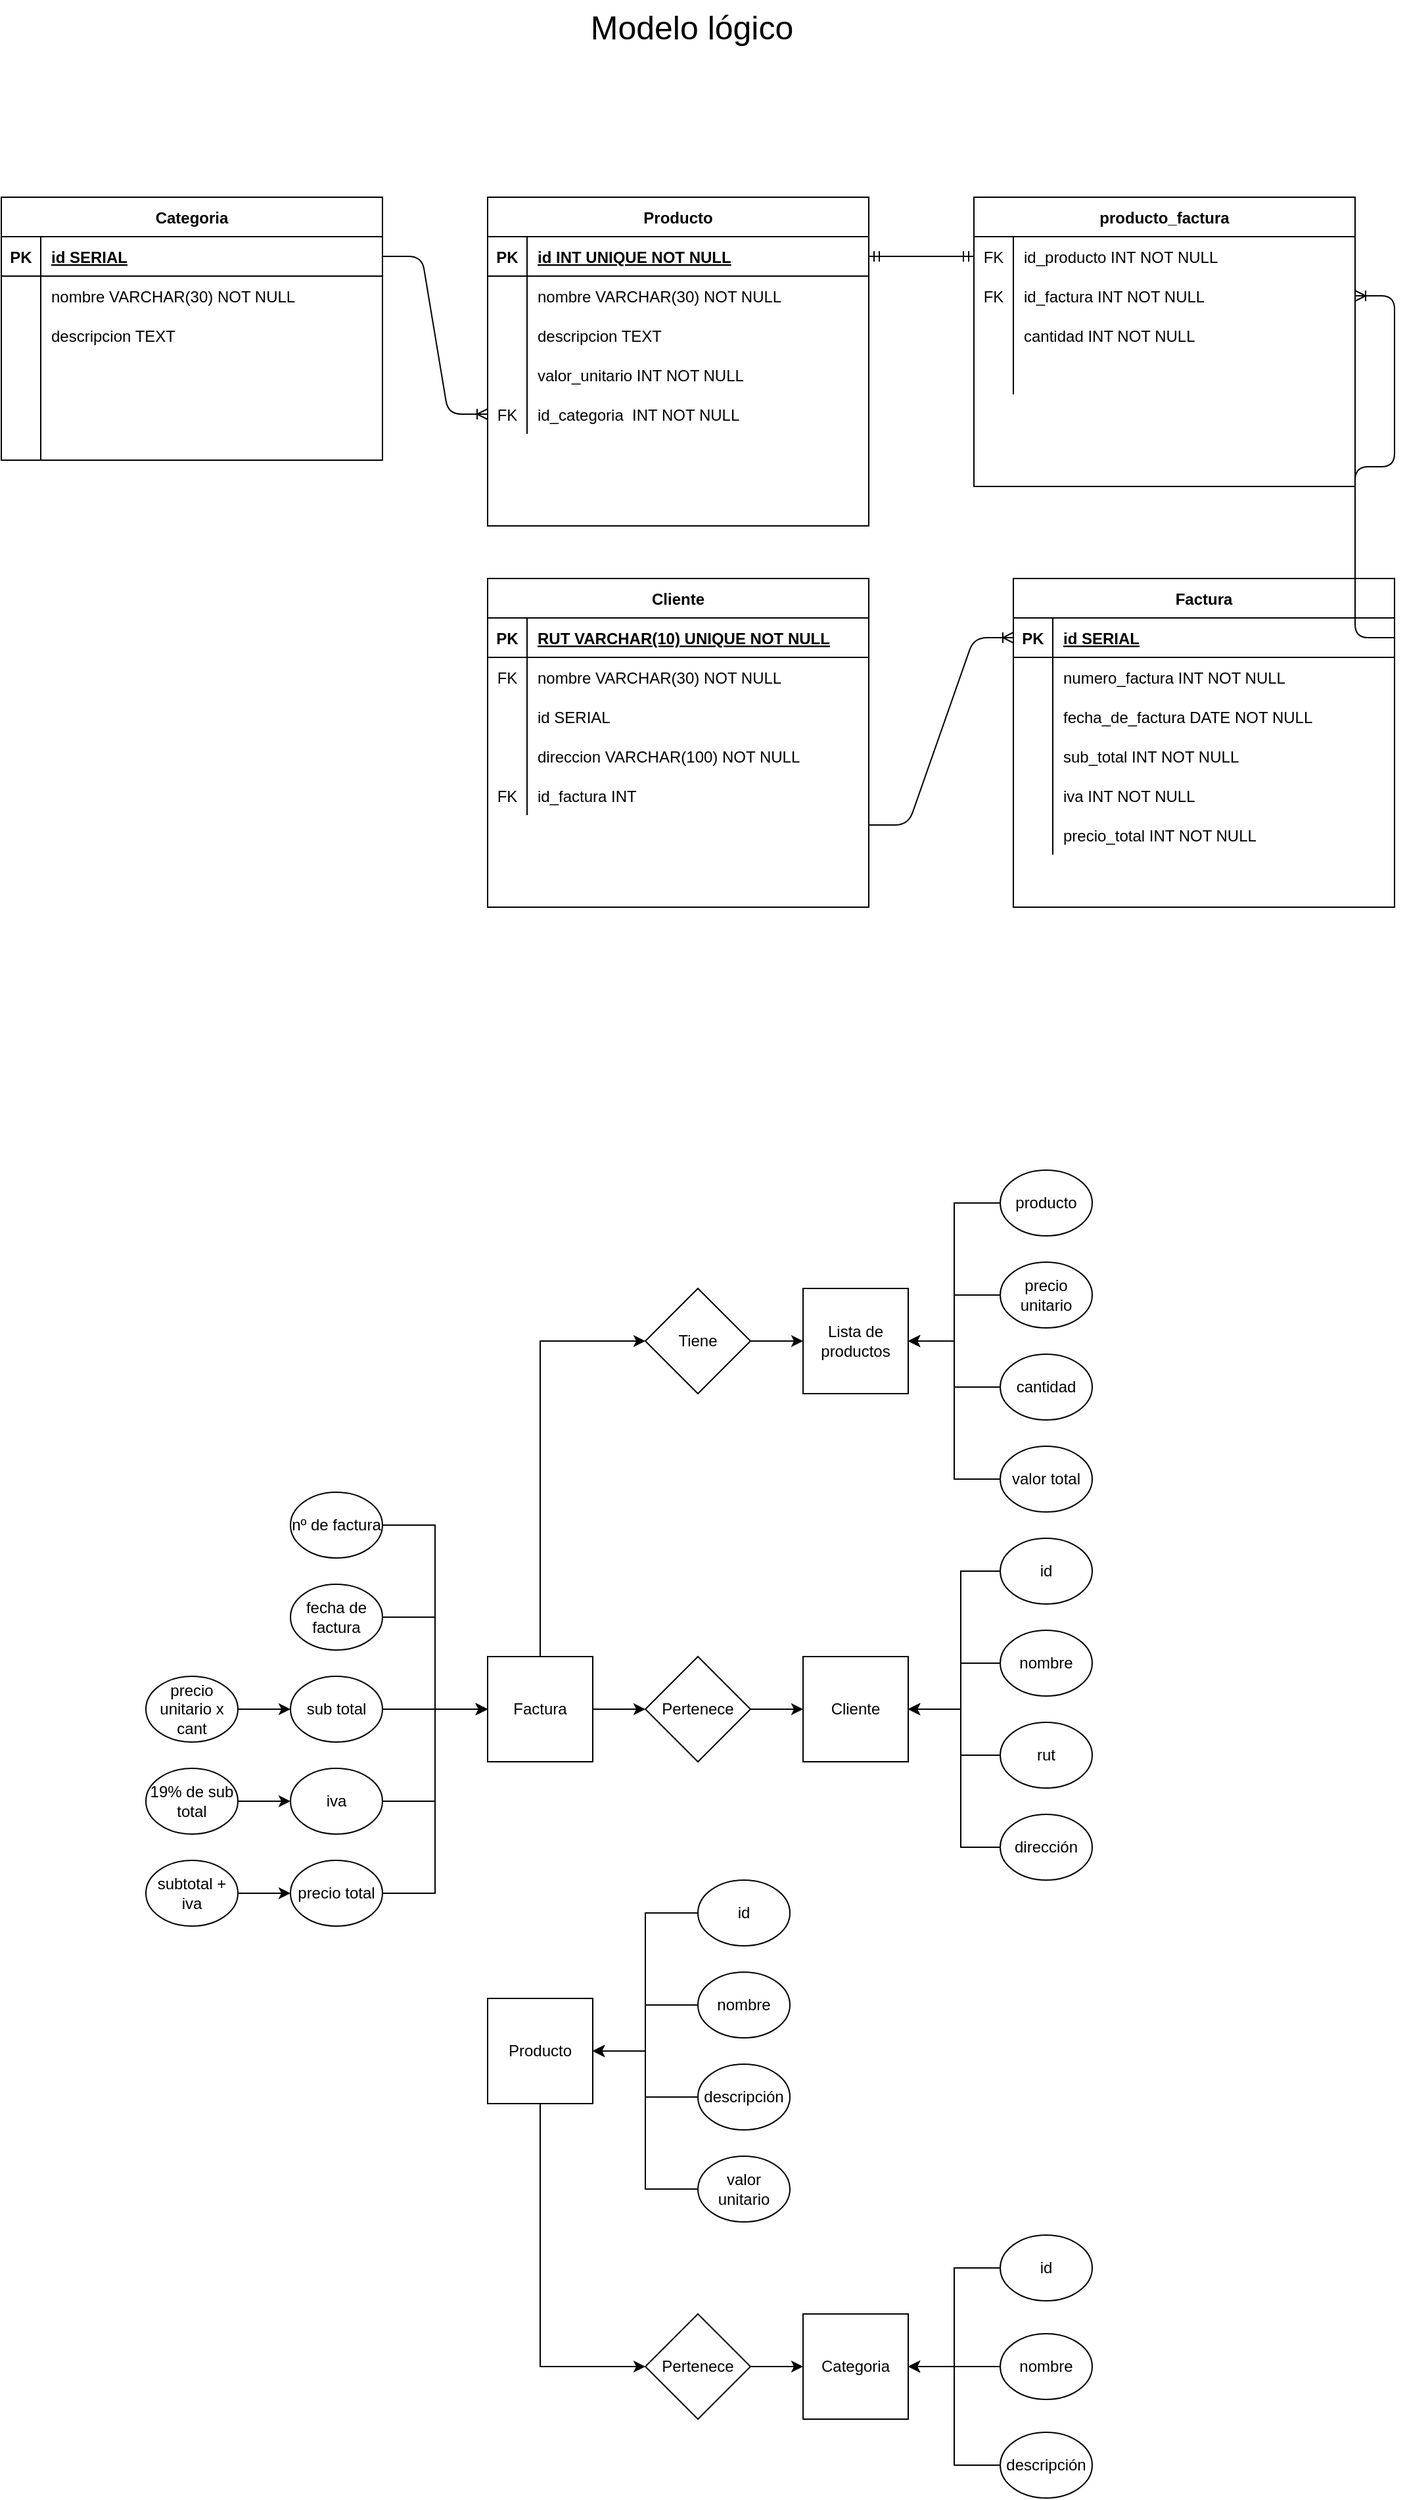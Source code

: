 <mxfile version="13.7.5" type="device"><diagram id="R2lEEEUBdFMjLlhIrx00" name="Page-1"><mxGraphModel dx="2241" dy="3227" grid="1" gridSize="10" guides="1" tooltips="1" connect="1" arrows="1" fold="1" page="1" pageScale="1" pageWidth="850" pageHeight="1100" math="0" shadow="0" extFonts="Permanent Marker^https://fonts.googleapis.com/css?family=Permanent+Marker"><root><mxCell id="0"/><mxCell id="1" parent="0"/><mxCell id="hqTpC-vtmVEe3RovyHTf-5" style="edgeStyle=orthogonalEdgeStyle;rounded=0;orthogonalLoop=1;jettySize=auto;html=1;" edge="1" parent="1" source="hqTpC-vtmVEe3RovyHTf-1" target="hqTpC-vtmVEe3RovyHTf-4"><mxGeometry relative="1" as="geometry"/></mxCell><mxCell id="hqTpC-vtmVEe3RovyHTf-27" style="edgeStyle=orthogonalEdgeStyle;rounded=0;orthogonalLoop=1;jettySize=auto;html=1;entryX=0;entryY=0.5;entryDx=0;entryDy=0;" edge="1" parent="1" source="hqTpC-vtmVEe3RovyHTf-1" target="hqTpC-vtmVEe3RovyHTf-26"><mxGeometry relative="1" as="geometry"><Array as="points"><mxPoint x="200" y="-540"/></Array></mxGeometry></mxCell><mxCell id="hqTpC-vtmVEe3RovyHTf-1" value="Factura" style="whiteSpace=wrap;html=1;aspect=fixed;" vertex="1" parent="1"><mxGeometry x="160" y="-300" width="80" height="80" as="geometry"/></mxCell><mxCell id="hqTpC-vtmVEe3RovyHTf-3" value="Cliente" style="whiteSpace=wrap;html=1;aspect=fixed;" vertex="1" parent="1"><mxGeometry x="400" y="-300" width="80" height="80" as="geometry"/></mxCell><mxCell id="hqTpC-vtmVEe3RovyHTf-6" style="edgeStyle=orthogonalEdgeStyle;rounded=0;orthogonalLoop=1;jettySize=auto;html=1;" edge="1" parent="1" source="hqTpC-vtmVEe3RovyHTf-4" target="hqTpC-vtmVEe3RovyHTf-3"><mxGeometry relative="1" as="geometry"/></mxCell><mxCell id="hqTpC-vtmVEe3RovyHTf-4" value="Pertenece" style="rhombus;whiteSpace=wrap;html=1;" vertex="1" parent="1"><mxGeometry x="280" y="-300" width="80" height="80" as="geometry"/></mxCell><mxCell id="hqTpC-vtmVEe3RovyHTf-11" style="edgeStyle=orthogonalEdgeStyle;rounded=0;orthogonalLoop=1;jettySize=auto;html=1;entryX=1;entryY=0.5;entryDx=0;entryDy=0;" edge="1" parent="1" source="hqTpC-vtmVEe3RovyHTf-7" target="hqTpC-vtmVEe3RovyHTf-3"><mxGeometry relative="1" as="geometry"><Array as="points"><mxPoint x="520" y="-365"/><mxPoint x="520" y="-260"/></Array></mxGeometry></mxCell><mxCell id="hqTpC-vtmVEe3RovyHTf-7" value="id" style="ellipse;whiteSpace=wrap;html=1;" vertex="1" parent="1"><mxGeometry x="550" y="-390" width="70" height="50" as="geometry"/></mxCell><mxCell id="hqTpC-vtmVEe3RovyHTf-12" style="edgeStyle=orthogonalEdgeStyle;rounded=0;orthogonalLoop=1;jettySize=auto;html=1;exitX=0;exitY=0.5;exitDx=0;exitDy=0;" edge="1" parent="1" source="hqTpC-vtmVEe3RovyHTf-8" target="hqTpC-vtmVEe3RovyHTf-3"><mxGeometry relative="1" as="geometry"><Array as="points"><mxPoint x="520" y="-295"/><mxPoint x="520" y="-260"/></Array></mxGeometry></mxCell><mxCell id="hqTpC-vtmVEe3RovyHTf-8" value="nombre" style="ellipse;whiteSpace=wrap;html=1;" vertex="1" parent="1"><mxGeometry x="550" y="-320" width="70" height="50" as="geometry"/></mxCell><mxCell id="hqTpC-vtmVEe3RovyHTf-13" style="edgeStyle=orthogonalEdgeStyle;rounded=0;orthogonalLoop=1;jettySize=auto;html=1;entryX=1;entryY=0.5;entryDx=0;entryDy=0;" edge="1" parent="1" source="hqTpC-vtmVEe3RovyHTf-9" target="hqTpC-vtmVEe3RovyHTf-3"><mxGeometry relative="1" as="geometry"><Array as="points"><mxPoint x="520" y="-225"/><mxPoint x="520" y="-260"/></Array></mxGeometry></mxCell><mxCell id="hqTpC-vtmVEe3RovyHTf-9" value="rut" style="ellipse;whiteSpace=wrap;html=1;" vertex="1" parent="1"><mxGeometry x="550" y="-250" width="70" height="50" as="geometry"/></mxCell><mxCell id="hqTpC-vtmVEe3RovyHTf-14" style="edgeStyle=orthogonalEdgeStyle;rounded=0;orthogonalLoop=1;jettySize=auto;html=1;entryX=1;entryY=0.5;entryDx=0;entryDy=0;" edge="1" parent="1" source="hqTpC-vtmVEe3RovyHTf-10" target="hqTpC-vtmVEe3RovyHTf-3"><mxGeometry relative="1" as="geometry"><Array as="points"><mxPoint x="520" y="-155"/><mxPoint x="520" y="-260"/></Array></mxGeometry></mxCell><mxCell id="hqTpC-vtmVEe3RovyHTf-10" value="dirección" style="ellipse;whiteSpace=wrap;html=1;" vertex="1" parent="1"><mxGeometry x="550" y="-180" width="70" height="50" as="geometry"/></mxCell><mxCell id="hqTpC-vtmVEe3RovyHTf-20" style="edgeStyle=orthogonalEdgeStyle;rounded=0;orthogonalLoop=1;jettySize=auto;html=1;entryX=0;entryY=0.5;entryDx=0;entryDy=0;" edge="1" parent="1" source="hqTpC-vtmVEe3RovyHTf-15" target="hqTpC-vtmVEe3RovyHTf-1"><mxGeometry relative="1" as="geometry"/></mxCell><mxCell id="hqTpC-vtmVEe3RovyHTf-15" value="nº de factura" style="ellipse;whiteSpace=wrap;html=1;" vertex="1" parent="1"><mxGeometry x="10" y="-425" width="70" height="50" as="geometry"/></mxCell><mxCell id="hqTpC-vtmVEe3RovyHTf-22" style="edgeStyle=orthogonalEdgeStyle;rounded=0;orthogonalLoop=1;jettySize=auto;html=1;" edge="1" parent="1" source="hqTpC-vtmVEe3RovyHTf-16"><mxGeometry relative="1" as="geometry"><mxPoint x="160" y="-260" as="targetPoint"/><Array as="points"><mxPoint x="120" y="-330"/><mxPoint x="120" y="-260"/></Array></mxGeometry></mxCell><mxCell id="hqTpC-vtmVEe3RovyHTf-16" value="fecha de factura" style="ellipse;whiteSpace=wrap;html=1;" vertex="1" parent="1"><mxGeometry x="10" y="-355" width="70" height="50" as="geometry"/></mxCell><mxCell id="hqTpC-vtmVEe3RovyHTf-23" style="edgeStyle=orthogonalEdgeStyle;rounded=0;orthogonalLoop=1;jettySize=auto;html=1;entryX=0;entryY=0.5;entryDx=0;entryDy=0;" edge="1" parent="1" source="hqTpC-vtmVEe3RovyHTf-17" target="hqTpC-vtmVEe3RovyHTf-1"><mxGeometry relative="1" as="geometry"/></mxCell><mxCell id="hqTpC-vtmVEe3RovyHTf-17" value="sub total" style="ellipse;whiteSpace=wrap;html=1;" vertex="1" parent="1"><mxGeometry x="10" y="-285" width="70" height="50" as="geometry"/></mxCell><mxCell id="hqTpC-vtmVEe3RovyHTf-24" style="edgeStyle=orthogonalEdgeStyle;rounded=0;orthogonalLoop=1;jettySize=auto;html=1;entryX=0;entryY=0.5;entryDx=0;entryDy=0;" edge="1" parent="1" source="hqTpC-vtmVEe3RovyHTf-18" target="hqTpC-vtmVEe3RovyHTf-1"><mxGeometry relative="1" as="geometry"/></mxCell><mxCell id="hqTpC-vtmVEe3RovyHTf-18" value="iva" style="ellipse;whiteSpace=wrap;html=1;" vertex="1" parent="1"><mxGeometry x="10" y="-215" width="70" height="50" as="geometry"/></mxCell><mxCell id="hqTpC-vtmVEe3RovyHTf-25" style="edgeStyle=orthogonalEdgeStyle;rounded=0;orthogonalLoop=1;jettySize=auto;html=1;entryX=0;entryY=0.5;entryDx=0;entryDy=0;" edge="1" parent="1" source="hqTpC-vtmVEe3RovyHTf-19" target="hqTpC-vtmVEe3RovyHTf-1"><mxGeometry relative="1" as="geometry"/></mxCell><mxCell id="hqTpC-vtmVEe3RovyHTf-19" value="precio total" style="ellipse;whiteSpace=wrap;html=1;" vertex="1" parent="1"><mxGeometry x="10" y="-145" width="70" height="50" as="geometry"/></mxCell><mxCell id="hqTpC-vtmVEe3RovyHTf-29" style="edgeStyle=orthogonalEdgeStyle;rounded=0;orthogonalLoop=1;jettySize=auto;html=1;entryX=0;entryY=0.5;entryDx=0;entryDy=0;" edge="1" parent="1" source="hqTpC-vtmVEe3RovyHTf-26" target="hqTpC-vtmVEe3RovyHTf-28"><mxGeometry relative="1" as="geometry"/></mxCell><mxCell id="hqTpC-vtmVEe3RovyHTf-26" value="Tiene" style="rhombus;whiteSpace=wrap;html=1;" vertex="1" parent="1"><mxGeometry x="280" y="-580" width="80" height="80" as="geometry"/></mxCell><mxCell id="hqTpC-vtmVEe3RovyHTf-28" value="Lista de productos" style="whiteSpace=wrap;html=1;aspect=fixed;" vertex="1" parent="1"><mxGeometry x="400" y="-580" width="80" height="80" as="geometry"/></mxCell><mxCell id="hqTpC-vtmVEe3RovyHTf-35" style="edgeStyle=orthogonalEdgeStyle;rounded=0;orthogonalLoop=1;jettySize=auto;html=1;entryX=1;entryY=0.5;entryDx=0;entryDy=0;" edge="1" parent="1" source="hqTpC-vtmVEe3RovyHTf-30" target="hqTpC-vtmVEe3RovyHTf-28"><mxGeometry relative="1" as="geometry"/></mxCell><mxCell id="hqTpC-vtmVEe3RovyHTf-30" value="precio unitario" style="ellipse;whiteSpace=wrap;html=1;" vertex="1" parent="1"><mxGeometry x="550" y="-600" width="70" height="50" as="geometry"/></mxCell><mxCell id="hqTpC-vtmVEe3RovyHTf-34" style="edgeStyle=orthogonalEdgeStyle;rounded=0;orthogonalLoop=1;jettySize=auto;html=1;entryX=1;entryY=0.5;entryDx=0;entryDy=0;" edge="1" parent="1" source="hqTpC-vtmVEe3RovyHTf-31" target="hqTpC-vtmVEe3RovyHTf-28"><mxGeometry relative="1" as="geometry"/></mxCell><mxCell id="hqTpC-vtmVEe3RovyHTf-31" value="producto" style="ellipse;whiteSpace=wrap;html=1;" vertex="1" parent="1"><mxGeometry x="550" y="-670" width="70" height="50" as="geometry"/></mxCell><mxCell id="hqTpC-vtmVEe3RovyHTf-36" style="edgeStyle=orthogonalEdgeStyle;rounded=0;orthogonalLoop=1;jettySize=auto;html=1;" edge="1" parent="1" source="hqTpC-vtmVEe3RovyHTf-32" target="hqTpC-vtmVEe3RovyHTf-28"><mxGeometry relative="1" as="geometry"/></mxCell><mxCell id="hqTpC-vtmVEe3RovyHTf-32" value="cantidad" style="ellipse;whiteSpace=wrap;html=1;" vertex="1" parent="1"><mxGeometry x="550" y="-530" width="70" height="50" as="geometry"/></mxCell><mxCell id="hqTpC-vtmVEe3RovyHTf-37" style="edgeStyle=orthogonalEdgeStyle;rounded=0;orthogonalLoop=1;jettySize=auto;html=1;entryX=1;entryY=0.5;entryDx=0;entryDy=0;" edge="1" parent="1" source="hqTpC-vtmVEe3RovyHTf-33" target="hqTpC-vtmVEe3RovyHTf-28"><mxGeometry relative="1" as="geometry"/></mxCell><mxCell id="hqTpC-vtmVEe3RovyHTf-33" value="valor total" style="ellipse;whiteSpace=wrap;html=1;" vertex="1" parent="1"><mxGeometry x="550" y="-460" width="70" height="50" as="geometry"/></mxCell><mxCell id="hqTpC-vtmVEe3RovyHTf-39" style="edgeStyle=orthogonalEdgeStyle;rounded=0;orthogonalLoop=1;jettySize=auto;html=1;" edge="1" parent="1" source="hqTpC-vtmVEe3RovyHTf-38" target="hqTpC-vtmVEe3RovyHTf-17"><mxGeometry relative="1" as="geometry"/></mxCell><mxCell id="hqTpC-vtmVEe3RovyHTf-38" value="precio unitario x cant" style="ellipse;whiteSpace=wrap;html=1;" vertex="1" parent="1"><mxGeometry x="-100" y="-285" width="70" height="50" as="geometry"/></mxCell><mxCell id="hqTpC-vtmVEe3RovyHTf-41" value="" style="edgeStyle=orthogonalEdgeStyle;rounded=0;orthogonalLoop=1;jettySize=auto;html=1;" edge="1" parent="1" source="hqTpC-vtmVEe3RovyHTf-40" target="hqTpC-vtmVEe3RovyHTf-19"><mxGeometry relative="1" as="geometry"/></mxCell><mxCell id="hqTpC-vtmVEe3RovyHTf-40" value="subtotal + iva" style="ellipse;whiteSpace=wrap;html=1;" vertex="1" parent="1"><mxGeometry x="-100" y="-145" width="70" height="50" as="geometry"/></mxCell><mxCell id="hqTpC-vtmVEe3RovyHTf-53" style="edgeStyle=orthogonalEdgeStyle;rounded=0;orthogonalLoop=1;jettySize=auto;html=1;entryX=0;entryY=0.5;entryDx=0;entryDy=0;" edge="1" parent="1" source="hqTpC-vtmVEe3RovyHTf-42" target="hqTpC-vtmVEe3RovyHTf-52"><mxGeometry relative="1" as="geometry"><mxPoint x="200" y="250" as="targetPoint"/><Array as="points"><mxPoint x="200" y="240"/></Array></mxGeometry></mxCell><mxCell id="hqTpC-vtmVEe3RovyHTf-42" value="Producto" style="whiteSpace=wrap;html=1;aspect=fixed;" vertex="1" parent="1"><mxGeometry x="160" y="-40" width="80" height="80" as="geometry"/></mxCell><mxCell id="hqTpC-vtmVEe3RovyHTf-47" style="edgeStyle=orthogonalEdgeStyle;rounded=0;orthogonalLoop=1;jettySize=auto;html=1;entryX=1;entryY=0.5;entryDx=0;entryDy=0;" edge="1" parent="1" source="hqTpC-vtmVEe3RovyHTf-43" target="hqTpC-vtmVEe3RovyHTf-42"><mxGeometry relative="1" as="geometry"/></mxCell><mxCell id="hqTpC-vtmVEe3RovyHTf-43" value="id" style="ellipse;whiteSpace=wrap;html=1;" vertex="1" parent="1"><mxGeometry x="320" y="-130" width="70" height="50" as="geometry"/></mxCell><mxCell id="hqTpC-vtmVEe3RovyHTf-48" style="edgeStyle=orthogonalEdgeStyle;rounded=0;orthogonalLoop=1;jettySize=auto;html=1;" edge="1" parent="1" source="hqTpC-vtmVEe3RovyHTf-44" target="hqTpC-vtmVEe3RovyHTf-42"><mxGeometry relative="1" as="geometry"/></mxCell><mxCell id="hqTpC-vtmVEe3RovyHTf-44" value="nombre" style="ellipse;whiteSpace=wrap;html=1;" vertex="1" parent="1"><mxGeometry x="320" y="-60" width="70" height="50" as="geometry"/></mxCell><mxCell id="hqTpC-vtmVEe3RovyHTf-49" style="edgeStyle=orthogonalEdgeStyle;rounded=0;orthogonalLoop=1;jettySize=auto;html=1;entryX=1;entryY=0.5;entryDx=0;entryDy=0;" edge="1" parent="1" source="hqTpC-vtmVEe3RovyHTf-45" target="hqTpC-vtmVEe3RovyHTf-42"><mxGeometry relative="1" as="geometry"/></mxCell><mxCell id="hqTpC-vtmVEe3RovyHTf-45" value="descripción" style="ellipse;whiteSpace=wrap;html=1;" vertex="1" parent="1"><mxGeometry x="320" y="10" width="70" height="50" as="geometry"/></mxCell><mxCell id="hqTpC-vtmVEe3RovyHTf-50" style="edgeStyle=orthogonalEdgeStyle;rounded=0;orthogonalLoop=1;jettySize=auto;html=1;entryX=1;entryY=0.5;entryDx=0;entryDy=0;" edge="1" parent="1" source="hqTpC-vtmVEe3RovyHTf-46" target="hqTpC-vtmVEe3RovyHTf-42"><mxGeometry relative="1" as="geometry"/></mxCell><mxCell id="hqTpC-vtmVEe3RovyHTf-46" value="valor unitario" style="ellipse;whiteSpace=wrap;html=1;" vertex="1" parent="1"><mxGeometry x="320" y="80" width="70" height="50" as="geometry"/></mxCell><mxCell id="hqTpC-vtmVEe3RovyHTf-51" value="Categoria" style="whiteSpace=wrap;html=1;aspect=fixed;" vertex="1" parent="1"><mxGeometry x="400" y="200" width="80" height="80" as="geometry"/></mxCell><mxCell id="hqTpC-vtmVEe3RovyHTf-54" style="edgeStyle=orthogonalEdgeStyle;rounded=0;orthogonalLoop=1;jettySize=auto;html=1;" edge="1" parent="1" source="hqTpC-vtmVEe3RovyHTf-52" target="hqTpC-vtmVEe3RovyHTf-51"><mxGeometry relative="1" as="geometry"/></mxCell><mxCell id="hqTpC-vtmVEe3RovyHTf-52" value="Pertenece" style="rhombus;whiteSpace=wrap;html=1;" vertex="1" parent="1"><mxGeometry x="280" y="200" width="80" height="80" as="geometry"/></mxCell><mxCell id="hqTpC-vtmVEe3RovyHTf-58" style="edgeStyle=orthogonalEdgeStyle;rounded=0;orthogonalLoop=1;jettySize=auto;html=1;entryX=1;entryY=0.5;entryDx=0;entryDy=0;" edge="1" parent="1" source="hqTpC-vtmVEe3RovyHTf-55" target="hqTpC-vtmVEe3RovyHTf-51"><mxGeometry relative="1" as="geometry"/></mxCell><mxCell id="hqTpC-vtmVEe3RovyHTf-55" value="id" style="ellipse;whiteSpace=wrap;html=1;" vertex="1" parent="1"><mxGeometry x="550" y="140" width="70" height="50" as="geometry"/></mxCell><mxCell id="hqTpC-vtmVEe3RovyHTf-59" style="edgeStyle=orthogonalEdgeStyle;rounded=0;orthogonalLoop=1;jettySize=auto;html=1;entryX=1;entryY=0.5;entryDx=0;entryDy=0;" edge="1" parent="1" source="hqTpC-vtmVEe3RovyHTf-56" target="hqTpC-vtmVEe3RovyHTf-51"><mxGeometry relative="1" as="geometry"/></mxCell><mxCell id="hqTpC-vtmVEe3RovyHTf-56" value="nombre" style="ellipse;whiteSpace=wrap;html=1;" vertex="1" parent="1"><mxGeometry x="550" y="215" width="70" height="50" as="geometry"/></mxCell><mxCell id="hqTpC-vtmVEe3RovyHTf-60" style="edgeStyle=orthogonalEdgeStyle;rounded=0;orthogonalLoop=1;jettySize=auto;html=1;entryX=1;entryY=0.5;entryDx=0;entryDy=0;" edge="1" parent="1" source="hqTpC-vtmVEe3RovyHTf-57" target="hqTpC-vtmVEe3RovyHTf-51"><mxGeometry relative="1" as="geometry"/></mxCell><mxCell id="hqTpC-vtmVEe3RovyHTf-57" value="descripción" style="ellipse;whiteSpace=wrap;html=1;" vertex="1" parent="1"><mxGeometry x="550" y="290" width="70" height="50" as="geometry"/></mxCell><mxCell id="hqTpC-vtmVEe3RovyHTf-75" style="edgeStyle=orthogonalEdgeStyle;rounded=0;orthogonalLoop=1;jettySize=auto;html=1;" edge="1" parent="1" source="hqTpC-vtmVEe3RovyHTf-74" target="hqTpC-vtmVEe3RovyHTf-18"><mxGeometry relative="1" as="geometry"/></mxCell><mxCell id="hqTpC-vtmVEe3RovyHTf-74" value="19% de&amp;nbsp;sub total" style="ellipse;whiteSpace=wrap;html=1;" vertex="1" parent="1"><mxGeometry x="-100" y="-215" width="70" height="50" as="geometry"/></mxCell><mxCell id="hqTpC-vtmVEe3RovyHTf-116" value="" style="edgeStyle=entityRelationEdgeStyle;fontSize=12;html=1;endArrow=ERoneToMany;entryX=0;entryY=0.5;entryDx=0;entryDy=0;" edge="1" parent="1" source="hqTpC-vtmVEe3RovyHTf-94" target="hqTpC-vtmVEe3RovyHTf-112"><mxGeometry width="100" height="100" relative="1" as="geometry"><mxPoint x="-30" y="-1330" as="sourcePoint"/><mxPoint x="380" y="-760" as="targetPoint"/></mxGeometry></mxCell><mxCell id="hqTpC-vtmVEe3RovyHTf-93" value="Categoria" style="shape=table;startSize=30;container=1;collapsible=1;childLayout=tableLayout;fixedRows=1;rowLines=0;fontStyle=1;align=center;resizeLast=1;" vertex="1" parent="1"><mxGeometry x="-210" y="-1410" width="290" height="200" as="geometry"/></mxCell><mxCell id="hqTpC-vtmVEe3RovyHTf-94" value="" style="shape=partialRectangle;collapsible=0;dropTarget=0;pointerEvents=0;fillColor=none;points=[[0,0.5],[1,0.5]];portConstraint=eastwest;top=0;left=0;right=0;bottom=1;" vertex="1" parent="hqTpC-vtmVEe3RovyHTf-93"><mxGeometry y="30" width="290" height="30" as="geometry"/></mxCell><mxCell id="hqTpC-vtmVEe3RovyHTf-95" value="PK" style="shape=partialRectangle;overflow=hidden;connectable=0;fillColor=none;top=0;left=0;bottom=0;right=0;fontStyle=1;" vertex="1" parent="hqTpC-vtmVEe3RovyHTf-94"><mxGeometry width="30" height="30" as="geometry"/></mxCell><mxCell id="hqTpC-vtmVEe3RovyHTf-96" value="id SERIAL" style="shape=partialRectangle;overflow=hidden;connectable=0;fillColor=none;top=0;left=0;bottom=0;right=0;align=left;spacingLeft=6;fontStyle=5;" vertex="1" parent="hqTpC-vtmVEe3RovyHTf-94"><mxGeometry x="30" width="260" height="30" as="geometry"/></mxCell><mxCell id="hqTpC-vtmVEe3RovyHTf-97" value="" style="shape=partialRectangle;collapsible=0;dropTarget=0;pointerEvents=0;fillColor=none;points=[[0,0.5],[1,0.5]];portConstraint=eastwest;top=0;left=0;right=0;bottom=0;" vertex="1" parent="hqTpC-vtmVEe3RovyHTf-93"><mxGeometry y="60" width="290" height="30" as="geometry"/></mxCell><mxCell id="hqTpC-vtmVEe3RovyHTf-98" value="" style="shape=partialRectangle;overflow=hidden;connectable=0;fillColor=none;top=0;left=0;bottom=0;right=0;" vertex="1" parent="hqTpC-vtmVEe3RovyHTf-97"><mxGeometry width="30" height="30" as="geometry"/></mxCell><mxCell id="hqTpC-vtmVEe3RovyHTf-99" value="nombre VARCHAR(30) NOT NULL" style="shape=partialRectangle;overflow=hidden;connectable=0;fillColor=none;top=0;left=0;bottom=0;right=0;align=left;spacingLeft=6;" vertex="1" parent="hqTpC-vtmVEe3RovyHTf-97"><mxGeometry x="30" width="260" height="30" as="geometry"/></mxCell><mxCell id="hqTpC-vtmVEe3RovyHTf-100" value="" style="shape=partialRectangle;collapsible=0;dropTarget=0;pointerEvents=0;fillColor=none;points=[[0,0.5],[1,0.5]];portConstraint=eastwest;top=0;left=0;right=0;bottom=0;" vertex="1" parent="hqTpC-vtmVEe3RovyHTf-93"><mxGeometry y="90" width="290" height="30" as="geometry"/></mxCell><mxCell id="hqTpC-vtmVEe3RovyHTf-101" value="" style="shape=partialRectangle;overflow=hidden;connectable=0;fillColor=none;top=0;left=0;bottom=0;right=0;" vertex="1" parent="hqTpC-vtmVEe3RovyHTf-100"><mxGeometry width="30" height="30" as="geometry"/></mxCell><mxCell id="hqTpC-vtmVEe3RovyHTf-102" value="descripcion TEXT" style="shape=partialRectangle;overflow=hidden;connectable=0;fillColor=none;top=0;left=0;bottom=0;right=0;align=left;spacingLeft=6;" vertex="1" parent="hqTpC-vtmVEe3RovyHTf-100"><mxGeometry x="30" width="260" height="30" as="geometry"/></mxCell><mxCell id="hqTpC-vtmVEe3RovyHTf-103" value="" style="shape=partialRectangle;collapsible=0;dropTarget=0;pointerEvents=0;fillColor=none;points=[[0,0.5],[1,0.5]];portConstraint=eastwest;top=0;left=0;right=0;bottom=0;" vertex="1" parent="hqTpC-vtmVEe3RovyHTf-93"><mxGeometry y="120" width="290" height="30" as="geometry"/></mxCell><mxCell id="hqTpC-vtmVEe3RovyHTf-104" value="" style="shape=partialRectangle;overflow=hidden;connectable=0;fillColor=none;top=0;left=0;bottom=0;right=0;" vertex="1" parent="hqTpC-vtmVEe3RovyHTf-103"><mxGeometry width="30" height="30" as="geometry"/></mxCell><mxCell id="hqTpC-vtmVEe3RovyHTf-105" value="" style="shape=partialRectangle;overflow=hidden;connectable=0;fillColor=none;top=0;left=0;bottom=0;right=0;align=left;spacingLeft=6;" vertex="1" parent="hqTpC-vtmVEe3RovyHTf-103"><mxGeometry x="30" width="260" height="30" as="geometry"/></mxCell><mxCell id="hqTpC-vtmVEe3RovyHTf-106" value="" style="shape=partialRectangle;collapsible=0;dropTarget=0;pointerEvents=0;fillColor=none;points=[[0,0.5],[1,0.5]];portConstraint=eastwest;top=0;left=0;right=0;bottom=0;" vertex="1" parent="hqTpC-vtmVEe3RovyHTf-93"><mxGeometry y="150" width="290" height="30" as="geometry"/></mxCell><mxCell id="hqTpC-vtmVEe3RovyHTf-107" value="" style="shape=partialRectangle;overflow=hidden;connectable=0;fillColor=none;top=0;left=0;bottom=0;right=0;" vertex="1" parent="hqTpC-vtmVEe3RovyHTf-106"><mxGeometry width="30" height="30" as="geometry"/></mxCell><mxCell id="hqTpC-vtmVEe3RovyHTf-108" value="" style="shape=partialRectangle;overflow=hidden;connectable=0;fillColor=none;top=0;left=0;bottom=0;right=0;align=left;spacingLeft=6;" vertex="1" parent="hqTpC-vtmVEe3RovyHTf-106"><mxGeometry x="30" width="260" height="30" as="geometry"/></mxCell><mxCell id="hqTpC-vtmVEe3RovyHTf-109" value="" style="shape=partialRectangle;collapsible=0;dropTarget=0;pointerEvents=0;fillColor=none;points=[[0,0.5],[1,0.5]];portConstraint=eastwest;top=0;left=0;right=0;bottom=0;" vertex="1" parent="hqTpC-vtmVEe3RovyHTf-93"><mxGeometry y="180" width="290" height="20" as="geometry"/></mxCell><mxCell id="hqTpC-vtmVEe3RovyHTf-110" value="" style="shape=partialRectangle;overflow=hidden;connectable=0;fillColor=none;top=0;left=0;bottom=0;right=0;" vertex="1" parent="hqTpC-vtmVEe3RovyHTf-109"><mxGeometry width="30" height="20" as="geometry"/></mxCell><mxCell id="hqTpC-vtmVEe3RovyHTf-111" value="" style="shape=partialRectangle;overflow=hidden;connectable=0;fillColor=none;top=0;left=0;bottom=0;right=0;align=left;spacingLeft=6;" vertex="1" parent="hqTpC-vtmVEe3RovyHTf-109"><mxGeometry x="30" width="260" height="20" as="geometry"/></mxCell><mxCell id="C-vyLk0tnHw3VtMMgP7b-23" value="Factura" style="shape=table;startSize=30;container=1;collapsible=1;childLayout=tableLayout;fixedRows=1;rowLines=0;fontStyle=1;align=center;resizeLast=1;" parent="1" vertex="1"><mxGeometry x="560" y="-1120" width="290" height="250" as="geometry"/></mxCell><mxCell id="C-vyLk0tnHw3VtMMgP7b-24" value="" style="shape=partialRectangle;collapsible=0;dropTarget=0;pointerEvents=0;fillColor=none;points=[[0,0.5],[1,0.5]];portConstraint=eastwest;top=0;left=0;right=0;bottom=1;" parent="C-vyLk0tnHw3VtMMgP7b-23" vertex="1"><mxGeometry y="30" width="290" height="30" as="geometry"/></mxCell><mxCell id="C-vyLk0tnHw3VtMMgP7b-25" value="PK" style="shape=partialRectangle;overflow=hidden;connectable=0;fillColor=none;top=0;left=0;bottom=0;right=0;fontStyle=1;" parent="C-vyLk0tnHw3VtMMgP7b-24" vertex="1"><mxGeometry width="30" height="30" as="geometry"/></mxCell><mxCell id="C-vyLk0tnHw3VtMMgP7b-26" value="id SERIAL" style="shape=partialRectangle;overflow=hidden;connectable=0;fillColor=none;top=0;left=0;bottom=0;right=0;align=left;spacingLeft=6;fontStyle=5;" parent="C-vyLk0tnHw3VtMMgP7b-24" vertex="1"><mxGeometry x="30" width="260" height="30" as="geometry"/></mxCell><mxCell id="C-vyLk0tnHw3VtMMgP7b-27" value="" style="shape=partialRectangle;collapsible=0;dropTarget=0;pointerEvents=0;fillColor=none;points=[[0,0.5],[1,0.5]];portConstraint=eastwest;top=0;left=0;right=0;bottom=0;" parent="C-vyLk0tnHw3VtMMgP7b-23" vertex="1"><mxGeometry y="60" width="290" height="30" as="geometry"/></mxCell><mxCell id="C-vyLk0tnHw3VtMMgP7b-28" value="" style="shape=partialRectangle;overflow=hidden;connectable=0;fillColor=none;top=0;left=0;bottom=0;right=0;" parent="C-vyLk0tnHw3VtMMgP7b-27" vertex="1"><mxGeometry width="30" height="30" as="geometry"/></mxCell><mxCell id="C-vyLk0tnHw3VtMMgP7b-29" value="numero_factura INT NOT NULL" style="shape=partialRectangle;overflow=hidden;connectable=0;fillColor=none;top=0;left=0;bottom=0;right=0;align=left;spacingLeft=6;" parent="C-vyLk0tnHw3VtMMgP7b-27" vertex="1"><mxGeometry x="30" width="260" height="30" as="geometry"/></mxCell><mxCell id="hqTpC-vtmVEe3RovyHTf-64" value="" style="shape=partialRectangle;collapsible=0;dropTarget=0;pointerEvents=0;fillColor=none;points=[[0,0.5],[1,0.5]];portConstraint=eastwest;top=0;left=0;right=0;bottom=0;" vertex="1" parent="C-vyLk0tnHw3VtMMgP7b-23"><mxGeometry y="90" width="290" height="30" as="geometry"/></mxCell><mxCell id="hqTpC-vtmVEe3RovyHTf-65" value="" style="shape=partialRectangle;overflow=hidden;connectable=0;fillColor=none;top=0;left=0;bottom=0;right=0;" vertex="1" parent="hqTpC-vtmVEe3RovyHTf-64"><mxGeometry width="30" height="30" as="geometry"/></mxCell><mxCell id="hqTpC-vtmVEe3RovyHTf-66" value="fecha_de_factura DATE NOT NULL" style="shape=partialRectangle;overflow=hidden;connectable=0;fillColor=none;top=0;left=0;bottom=0;right=0;align=left;spacingLeft=6;" vertex="1" parent="hqTpC-vtmVEe3RovyHTf-64"><mxGeometry x="30" width="260" height="30" as="geometry"/></mxCell><mxCell id="hqTpC-vtmVEe3RovyHTf-67" value="" style="shape=partialRectangle;collapsible=0;dropTarget=0;pointerEvents=0;fillColor=none;points=[[0,0.5],[1,0.5]];portConstraint=eastwest;top=0;left=0;right=0;bottom=0;" vertex="1" parent="C-vyLk0tnHw3VtMMgP7b-23"><mxGeometry y="120" width="290" height="30" as="geometry"/></mxCell><mxCell id="hqTpC-vtmVEe3RovyHTf-68" value="" style="shape=partialRectangle;overflow=hidden;connectable=0;fillColor=none;top=0;left=0;bottom=0;right=0;" vertex="1" parent="hqTpC-vtmVEe3RovyHTf-67"><mxGeometry width="30" height="30" as="geometry"/></mxCell><mxCell id="hqTpC-vtmVEe3RovyHTf-69" value="sub_total INT NOT NULL" style="shape=partialRectangle;overflow=hidden;connectable=0;fillColor=none;top=0;left=0;bottom=0;right=0;align=left;spacingLeft=6;" vertex="1" parent="hqTpC-vtmVEe3RovyHTf-67"><mxGeometry x="30" width="260" height="30" as="geometry"/></mxCell><mxCell id="hqTpC-vtmVEe3RovyHTf-71" value="" style="shape=partialRectangle;collapsible=0;dropTarget=0;pointerEvents=0;fillColor=none;points=[[0,0.5],[1,0.5]];portConstraint=eastwest;top=0;left=0;right=0;bottom=0;" vertex="1" parent="C-vyLk0tnHw3VtMMgP7b-23"><mxGeometry y="150" width="290" height="30" as="geometry"/></mxCell><mxCell id="hqTpC-vtmVEe3RovyHTf-72" value="" style="shape=partialRectangle;overflow=hidden;connectable=0;fillColor=none;top=0;left=0;bottom=0;right=0;" vertex="1" parent="hqTpC-vtmVEe3RovyHTf-71"><mxGeometry width="30" height="30" as="geometry"/></mxCell><mxCell id="hqTpC-vtmVEe3RovyHTf-73" value="iva INT NOT NULL" style="shape=partialRectangle;overflow=hidden;connectable=0;fillColor=none;top=0;left=0;bottom=0;right=0;align=left;spacingLeft=6;" vertex="1" parent="hqTpC-vtmVEe3RovyHTf-71"><mxGeometry x="30" width="260" height="30" as="geometry"/></mxCell><mxCell id="hqTpC-vtmVEe3RovyHTf-77" value="" style="shape=partialRectangle;collapsible=0;dropTarget=0;pointerEvents=0;fillColor=none;points=[[0,0.5],[1,0.5]];portConstraint=eastwest;top=0;left=0;right=0;bottom=0;" vertex="1" parent="C-vyLk0tnHw3VtMMgP7b-23"><mxGeometry y="180" width="290" height="30" as="geometry"/></mxCell><mxCell id="hqTpC-vtmVEe3RovyHTf-78" value="" style="shape=partialRectangle;overflow=hidden;connectable=0;fillColor=none;top=0;left=0;bottom=0;right=0;" vertex="1" parent="hqTpC-vtmVEe3RovyHTf-77"><mxGeometry width="30" height="30" as="geometry"/></mxCell><mxCell id="hqTpC-vtmVEe3RovyHTf-79" value="precio_total INT NOT NULL" style="shape=partialRectangle;overflow=hidden;connectable=0;fillColor=none;top=0;left=0;bottom=0;right=0;align=left;spacingLeft=6;" vertex="1" parent="hqTpC-vtmVEe3RovyHTf-77"><mxGeometry x="30" width="260" height="30" as="geometry"/></mxCell><mxCell id="hqTpC-vtmVEe3RovyHTf-80" value="Producto" style="shape=table;startSize=30;container=1;collapsible=1;childLayout=tableLayout;fixedRows=1;rowLines=0;fontStyle=1;align=center;resizeLast=1;" vertex="1" parent="1"><mxGeometry x="160" y="-1410" width="290" height="250" as="geometry"/></mxCell><mxCell id="hqTpC-vtmVEe3RovyHTf-81" value="" style="shape=partialRectangle;collapsible=0;dropTarget=0;pointerEvents=0;fillColor=none;points=[[0,0.5],[1,0.5]];portConstraint=eastwest;top=0;left=0;right=0;bottom=1;" vertex="1" parent="hqTpC-vtmVEe3RovyHTf-80"><mxGeometry y="30" width="290" height="30" as="geometry"/></mxCell><mxCell id="hqTpC-vtmVEe3RovyHTf-82" value="PK" style="shape=partialRectangle;overflow=hidden;connectable=0;fillColor=none;top=0;left=0;bottom=0;right=0;fontStyle=1;" vertex="1" parent="hqTpC-vtmVEe3RovyHTf-81"><mxGeometry width="30" height="30" as="geometry"/></mxCell><mxCell id="hqTpC-vtmVEe3RovyHTf-83" value="id INT UNIQUE NOT NULL" style="shape=partialRectangle;overflow=hidden;connectable=0;fillColor=none;top=0;left=0;bottom=0;right=0;align=left;spacingLeft=6;fontStyle=5;" vertex="1" parent="hqTpC-vtmVEe3RovyHTf-81"><mxGeometry x="30" width="260" height="30" as="geometry"/></mxCell><mxCell id="hqTpC-vtmVEe3RovyHTf-84" value="" style="shape=partialRectangle;collapsible=0;dropTarget=0;pointerEvents=0;fillColor=none;points=[[0,0.5],[1,0.5]];portConstraint=eastwest;top=0;left=0;right=0;bottom=0;" vertex="1" parent="hqTpC-vtmVEe3RovyHTf-80"><mxGeometry y="60" width="290" height="30" as="geometry"/></mxCell><mxCell id="hqTpC-vtmVEe3RovyHTf-85" value="" style="shape=partialRectangle;overflow=hidden;connectable=0;fillColor=none;top=0;left=0;bottom=0;right=0;" vertex="1" parent="hqTpC-vtmVEe3RovyHTf-84"><mxGeometry width="30" height="30" as="geometry"/></mxCell><mxCell id="hqTpC-vtmVEe3RovyHTf-86" value="nombre VARCHAR(30) NOT NULL" style="shape=partialRectangle;overflow=hidden;connectable=0;fillColor=none;top=0;left=0;bottom=0;right=0;align=left;spacingLeft=6;" vertex="1" parent="hqTpC-vtmVEe3RovyHTf-84"><mxGeometry x="30" width="260" height="30" as="geometry"/></mxCell><mxCell id="hqTpC-vtmVEe3RovyHTf-87" value="" style="shape=partialRectangle;collapsible=0;dropTarget=0;pointerEvents=0;fillColor=none;points=[[0,0.5],[1,0.5]];portConstraint=eastwest;top=0;left=0;right=0;bottom=0;" vertex="1" parent="hqTpC-vtmVEe3RovyHTf-80"><mxGeometry y="90" width="290" height="30" as="geometry"/></mxCell><mxCell id="hqTpC-vtmVEe3RovyHTf-88" value="" style="shape=partialRectangle;overflow=hidden;connectable=0;fillColor=none;top=0;left=0;bottom=0;right=0;" vertex="1" parent="hqTpC-vtmVEe3RovyHTf-87"><mxGeometry width="30" height="30" as="geometry"/></mxCell><mxCell id="hqTpC-vtmVEe3RovyHTf-89" value="descripcion TEXT" style="shape=partialRectangle;overflow=hidden;connectable=0;fillColor=none;top=0;left=0;bottom=0;right=0;align=left;spacingLeft=6;" vertex="1" parent="hqTpC-vtmVEe3RovyHTf-87"><mxGeometry x="30" width="260" height="30" as="geometry"/></mxCell><mxCell id="hqTpC-vtmVEe3RovyHTf-90" value="" style="shape=partialRectangle;collapsible=0;dropTarget=0;pointerEvents=0;fillColor=none;points=[[0,0.5],[1,0.5]];portConstraint=eastwest;top=0;left=0;right=0;bottom=0;" vertex="1" parent="hqTpC-vtmVEe3RovyHTf-80"><mxGeometry y="120" width="290" height="30" as="geometry"/></mxCell><mxCell id="hqTpC-vtmVEe3RovyHTf-91" value="" style="shape=partialRectangle;overflow=hidden;connectable=0;fillColor=none;top=0;left=0;bottom=0;right=0;" vertex="1" parent="hqTpC-vtmVEe3RovyHTf-90"><mxGeometry width="30" height="30" as="geometry"/></mxCell><mxCell id="hqTpC-vtmVEe3RovyHTf-92" value="valor_unitario INT NOT NULL " style="shape=partialRectangle;overflow=hidden;connectable=0;fillColor=none;top=0;left=0;bottom=0;right=0;align=left;spacingLeft=6;" vertex="1" parent="hqTpC-vtmVEe3RovyHTf-90"><mxGeometry x="30" width="260" height="30" as="geometry"/></mxCell><mxCell id="hqTpC-vtmVEe3RovyHTf-112" value="" style="shape=partialRectangle;collapsible=0;dropTarget=0;pointerEvents=0;fillColor=none;points=[[0,0.5],[1,0.5]];portConstraint=eastwest;top=0;left=0;right=0;bottom=0;" vertex="1" parent="hqTpC-vtmVEe3RovyHTf-80"><mxGeometry y="150" width="290" height="30" as="geometry"/></mxCell><mxCell id="hqTpC-vtmVEe3RovyHTf-113" value="FK" style="shape=partialRectangle;overflow=hidden;connectable=0;fillColor=none;top=0;left=0;bottom=0;right=0;" vertex="1" parent="hqTpC-vtmVEe3RovyHTf-112"><mxGeometry width="30" height="30" as="geometry"/></mxCell><mxCell id="hqTpC-vtmVEe3RovyHTf-114" value="id_categoria  INT NOT NULL" style="shape=partialRectangle;overflow=hidden;connectable=0;fillColor=none;top=0;left=0;bottom=0;right=0;align=left;spacingLeft=6;" vertex="1" parent="hqTpC-vtmVEe3RovyHTf-112"><mxGeometry x="30" width="260" height="30" as="geometry"/></mxCell><mxCell id="hqTpC-vtmVEe3RovyHTf-117" value="producto_factura" style="shape=table;startSize=30;container=1;collapsible=1;childLayout=tableLayout;fixedRows=1;rowLines=0;fontStyle=1;align=center;resizeLast=1;" vertex="1" parent="1"><mxGeometry x="530" y="-1410" width="290" height="220" as="geometry"/></mxCell><mxCell id="hqTpC-vtmVEe3RovyHTf-121" value="" style="shape=partialRectangle;collapsible=0;dropTarget=0;pointerEvents=0;fillColor=none;points=[[0,0.5],[1,0.5]];portConstraint=eastwest;top=0;left=0;right=0;bottom=0;" vertex="1" parent="hqTpC-vtmVEe3RovyHTf-117"><mxGeometry y="30" width="290" height="30" as="geometry"/></mxCell><mxCell id="hqTpC-vtmVEe3RovyHTf-122" value="FK" style="shape=partialRectangle;overflow=hidden;connectable=0;fillColor=none;top=0;left=0;bottom=0;right=0;" vertex="1" parent="hqTpC-vtmVEe3RovyHTf-121"><mxGeometry width="30" height="30" as="geometry"/></mxCell><mxCell id="hqTpC-vtmVEe3RovyHTf-123" value="id_producto INT NOT NULL" style="shape=partialRectangle;overflow=hidden;connectable=0;fillColor=none;top=0;left=0;bottom=0;right=0;align=left;spacingLeft=6;" vertex="1" parent="hqTpC-vtmVEe3RovyHTf-121"><mxGeometry x="30" width="260" height="30" as="geometry"/></mxCell><mxCell id="hqTpC-vtmVEe3RovyHTf-124" value="" style="shape=partialRectangle;collapsible=0;dropTarget=0;pointerEvents=0;fillColor=none;points=[[0,0.5],[1,0.5]];portConstraint=eastwest;top=0;left=0;right=0;bottom=0;" vertex="1" parent="hqTpC-vtmVEe3RovyHTf-117"><mxGeometry y="60" width="290" height="30" as="geometry"/></mxCell><mxCell id="hqTpC-vtmVEe3RovyHTf-125" value="FK" style="shape=partialRectangle;overflow=hidden;connectable=0;fillColor=none;top=0;left=0;bottom=0;right=0;" vertex="1" parent="hqTpC-vtmVEe3RovyHTf-124"><mxGeometry width="30" height="30" as="geometry"/></mxCell><mxCell id="hqTpC-vtmVEe3RovyHTf-126" value="id_factura INT NOT NULL" style="shape=partialRectangle;overflow=hidden;connectable=0;fillColor=none;top=0;left=0;bottom=0;right=0;align=left;spacingLeft=6;" vertex="1" parent="hqTpC-vtmVEe3RovyHTf-124"><mxGeometry x="30" width="260" height="30" as="geometry"/></mxCell><mxCell id="hqTpC-vtmVEe3RovyHTf-127" value="" style="shape=partialRectangle;collapsible=0;dropTarget=0;pointerEvents=0;fillColor=none;points=[[0,0.5],[1,0.5]];portConstraint=eastwest;top=0;left=0;right=0;bottom=0;" vertex="1" parent="hqTpC-vtmVEe3RovyHTf-117"><mxGeometry y="90" width="290" height="30" as="geometry"/></mxCell><mxCell id="hqTpC-vtmVEe3RovyHTf-128" value="" style="shape=partialRectangle;overflow=hidden;connectable=0;fillColor=none;top=0;left=0;bottom=0;right=0;" vertex="1" parent="hqTpC-vtmVEe3RovyHTf-127"><mxGeometry width="30" height="30" as="geometry"/></mxCell><mxCell id="hqTpC-vtmVEe3RovyHTf-129" value="cantidad INT NOT NULL" style="shape=partialRectangle;overflow=hidden;connectable=0;fillColor=none;top=0;left=0;bottom=0;right=0;align=left;spacingLeft=6;" vertex="1" parent="hqTpC-vtmVEe3RovyHTf-127"><mxGeometry x="30" width="260" height="30" as="geometry"/></mxCell><mxCell id="hqTpC-vtmVEe3RovyHTf-130" value="" style="shape=partialRectangle;collapsible=0;dropTarget=0;pointerEvents=0;fillColor=none;points=[[0,0.5],[1,0.5]];portConstraint=eastwest;top=0;left=0;right=0;bottom=0;" vertex="1" parent="hqTpC-vtmVEe3RovyHTf-117"><mxGeometry y="120" width="290" height="30" as="geometry"/></mxCell><mxCell id="hqTpC-vtmVEe3RovyHTf-131" value="" style="shape=partialRectangle;overflow=hidden;connectable=0;fillColor=none;top=0;left=0;bottom=0;right=0;" vertex="1" parent="hqTpC-vtmVEe3RovyHTf-130"><mxGeometry width="30" height="30" as="geometry"/></mxCell><mxCell id="hqTpC-vtmVEe3RovyHTf-132" value="" style="shape=partialRectangle;overflow=hidden;connectable=0;fillColor=none;top=0;left=0;bottom=0;right=0;align=left;spacingLeft=6;" vertex="1" parent="hqTpC-vtmVEe3RovyHTf-130"><mxGeometry x="30" width="260" height="30" as="geometry"/></mxCell><mxCell id="hqTpC-vtmVEe3RovyHTf-133" value="" style="edgeStyle=entityRelationEdgeStyle;fontSize=12;html=1;endArrow=ERmandOne;startArrow=ERmandOne;entryX=0;entryY=0.5;entryDx=0;entryDy=0;exitX=1;exitY=0.5;exitDx=0;exitDy=0;" edge="1" parent="1" source="hqTpC-vtmVEe3RovyHTf-81" target="hqTpC-vtmVEe3RovyHTf-121"><mxGeometry width="100" height="100" relative="1" as="geometry"><mxPoint x="460" y="-870" as="sourcePoint"/><mxPoint x="560" y="-970" as="targetPoint"/></mxGeometry></mxCell><mxCell id="hqTpC-vtmVEe3RovyHTf-134" value="" style="edgeStyle=entityRelationEdgeStyle;fontSize=12;html=1;endArrow=ERoneToMany;exitX=1;exitY=0.5;exitDx=0;exitDy=0;" edge="1" parent="1" source="C-vyLk0tnHw3VtMMgP7b-24" target="hqTpC-vtmVEe3RovyHTf-124"><mxGeometry width="100" height="100" relative="1" as="geometry"><mxPoint x="460" y="-870" as="sourcePoint"/><mxPoint x="890" y="-1335" as="targetPoint"/></mxGeometry></mxCell><mxCell id="hqTpC-vtmVEe3RovyHTf-135" value="" style="edgeStyle=entityRelationEdgeStyle;fontSize=12;html=1;endArrow=ERoneToMany;exitX=1;exitY=0.75;exitDx=0;exitDy=0;entryX=0;entryY=0.5;entryDx=0;entryDy=0;" edge="1" parent="1" source="C-vyLk0tnHw3VtMMgP7b-2" target="C-vyLk0tnHw3VtMMgP7b-24"><mxGeometry width="100" height="100" relative="1" as="geometry"><mxPoint x="410" y="-840" as="sourcePoint"/><mxPoint x="510" y="-940" as="targetPoint"/></mxGeometry></mxCell><mxCell id="C-vyLk0tnHw3VtMMgP7b-2" value="Cliente" style="shape=table;startSize=30;container=1;collapsible=1;childLayout=tableLayout;fixedRows=1;rowLines=0;fontStyle=1;align=center;resizeLast=1;" parent="1" vertex="1"><mxGeometry x="160" y="-1120" width="290" height="250" as="geometry"/></mxCell><mxCell id="C-vyLk0tnHw3VtMMgP7b-3" value="" style="shape=partialRectangle;collapsible=0;dropTarget=0;pointerEvents=0;fillColor=none;points=[[0,0.5],[1,0.5]];portConstraint=eastwest;top=0;left=0;right=0;bottom=1;" parent="C-vyLk0tnHw3VtMMgP7b-2" vertex="1"><mxGeometry y="30" width="290" height="30" as="geometry"/></mxCell><mxCell id="C-vyLk0tnHw3VtMMgP7b-4" value="PK" style="shape=partialRectangle;overflow=hidden;connectable=0;fillColor=none;top=0;left=0;bottom=0;right=0;fontStyle=1;" parent="C-vyLk0tnHw3VtMMgP7b-3" vertex="1"><mxGeometry width="30" height="30" as="geometry"/></mxCell><mxCell id="C-vyLk0tnHw3VtMMgP7b-5" value="RUT VARCHAR(10) UNIQUE NOT NULL" style="shape=partialRectangle;overflow=hidden;connectable=0;fillColor=none;top=0;left=0;bottom=0;right=0;align=left;spacingLeft=6;fontStyle=5;" parent="C-vyLk0tnHw3VtMMgP7b-3" vertex="1"><mxGeometry x="30" width="260" height="30" as="geometry"/></mxCell><mxCell id="C-vyLk0tnHw3VtMMgP7b-6" value="" style="shape=partialRectangle;collapsible=0;dropTarget=0;pointerEvents=0;fillColor=none;points=[[0,0.5],[1,0.5]];portConstraint=eastwest;top=0;left=0;right=0;bottom=0;" parent="C-vyLk0tnHw3VtMMgP7b-2" vertex="1"><mxGeometry y="60" width="290" height="30" as="geometry"/></mxCell><mxCell id="C-vyLk0tnHw3VtMMgP7b-7" value="FK" style="shape=partialRectangle;overflow=hidden;connectable=0;fillColor=none;top=0;left=0;bottom=0;right=0;" parent="C-vyLk0tnHw3VtMMgP7b-6" vertex="1"><mxGeometry width="30" height="30" as="geometry"/></mxCell><mxCell id="C-vyLk0tnHw3VtMMgP7b-8" value="nombre VARCHAR(30) NOT NULL" style="shape=partialRectangle;overflow=hidden;connectable=0;fillColor=none;top=0;left=0;bottom=0;right=0;align=left;spacingLeft=6;" parent="C-vyLk0tnHw3VtMMgP7b-6" vertex="1"><mxGeometry x="30" width="260" height="30" as="geometry"/></mxCell><mxCell id="C-vyLk0tnHw3VtMMgP7b-9" value="" style="shape=partialRectangle;collapsible=0;dropTarget=0;pointerEvents=0;fillColor=none;points=[[0,0.5],[1,0.5]];portConstraint=eastwest;top=0;left=0;right=0;bottom=0;" parent="C-vyLk0tnHw3VtMMgP7b-2" vertex="1"><mxGeometry y="90" width="290" height="30" as="geometry"/></mxCell><mxCell id="C-vyLk0tnHw3VtMMgP7b-10" value="" style="shape=partialRectangle;overflow=hidden;connectable=0;fillColor=none;top=0;left=0;bottom=0;right=0;" parent="C-vyLk0tnHw3VtMMgP7b-9" vertex="1"><mxGeometry width="30" height="30" as="geometry"/></mxCell><mxCell id="C-vyLk0tnHw3VtMMgP7b-11" value="id SERIAL" style="shape=partialRectangle;overflow=hidden;connectable=0;fillColor=none;top=0;left=0;bottom=0;right=0;align=left;spacingLeft=6;" parent="C-vyLk0tnHw3VtMMgP7b-9" vertex="1"><mxGeometry x="30" width="260" height="30" as="geometry"/></mxCell><mxCell id="hqTpC-vtmVEe3RovyHTf-61" value="" style="shape=partialRectangle;collapsible=0;dropTarget=0;pointerEvents=0;fillColor=none;points=[[0,0.5],[1,0.5]];portConstraint=eastwest;top=0;left=0;right=0;bottom=0;" vertex="1" parent="C-vyLk0tnHw3VtMMgP7b-2"><mxGeometry y="120" width="290" height="30" as="geometry"/></mxCell><mxCell id="hqTpC-vtmVEe3RovyHTf-62" value="" style="shape=partialRectangle;overflow=hidden;connectable=0;fillColor=none;top=0;left=0;bottom=0;right=0;" vertex="1" parent="hqTpC-vtmVEe3RovyHTf-61"><mxGeometry width="30" height="30" as="geometry"/></mxCell><mxCell id="hqTpC-vtmVEe3RovyHTf-63" value="direccion VARCHAR(100) NOT NULL" style="shape=partialRectangle;overflow=hidden;connectable=0;fillColor=none;top=0;left=0;bottom=0;right=0;align=left;spacingLeft=6;" vertex="1" parent="hqTpC-vtmVEe3RovyHTf-61"><mxGeometry x="30" width="260" height="30" as="geometry"/></mxCell><mxCell id="hqTpC-vtmVEe3RovyHTf-136" value="" style="shape=partialRectangle;collapsible=0;dropTarget=0;pointerEvents=0;fillColor=none;points=[[0,0.5],[1,0.5]];portConstraint=eastwest;top=0;left=0;right=0;bottom=0;" vertex="1" parent="C-vyLk0tnHw3VtMMgP7b-2"><mxGeometry y="150" width="290" height="30" as="geometry"/></mxCell><mxCell id="hqTpC-vtmVEe3RovyHTf-137" value="FK" style="shape=partialRectangle;overflow=hidden;connectable=0;fillColor=none;top=0;left=0;bottom=0;right=0;" vertex="1" parent="hqTpC-vtmVEe3RovyHTf-136"><mxGeometry width="30" height="30" as="geometry"/></mxCell><mxCell id="hqTpC-vtmVEe3RovyHTf-138" value="id_factura INT" style="shape=partialRectangle;overflow=hidden;connectable=0;fillColor=none;top=0;left=0;bottom=0;right=0;align=left;spacingLeft=6;" vertex="1" parent="hqTpC-vtmVEe3RovyHTf-136"><mxGeometry x="30" width="260" height="30" as="geometry"/></mxCell><mxCell id="hqTpC-vtmVEe3RovyHTf-139" value="Modelo lógico" style="text;html=1;align=center;verticalAlign=middle;resizable=0;points=[];autosize=1;fontSize=25;" vertex="1" parent="1"><mxGeometry x="230" y="-1560" width="170" height="40" as="geometry"/></mxCell></root></mxGraphModel></diagram></mxfile>